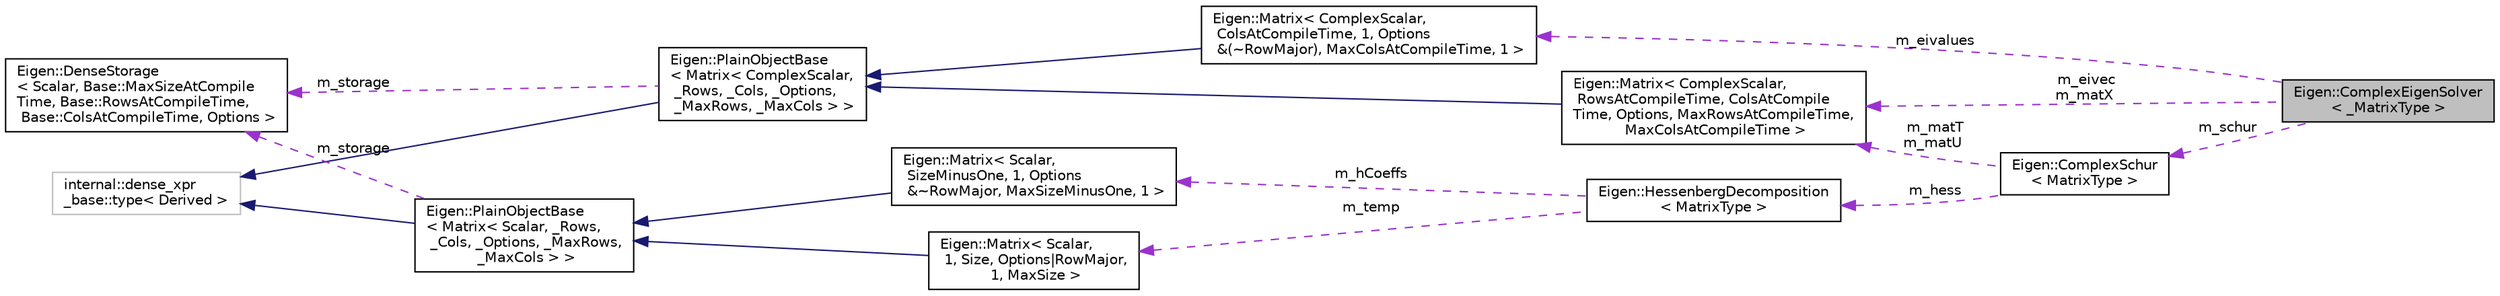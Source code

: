 digraph "Eigen::ComplexEigenSolver&lt; _MatrixType &gt;"
{
  edge [fontname="Helvetica",fontsize="10",labelfontname="Helvetica",labelfontsize="10"];
  node [fontname="Helvetica",fontsize="10",shape=record];
  rankdir="LR";
  Node1 [label="Eigen::ComplexEigenSolver\l\< _MatrixType \>",height=0.2,width=0.4,color="black", fillcolor="grey75", style="filled", fontcolor="black"];
  Node2 -> Node1 [dir="back",color="darkorchid3",fontsize="10",style="dashed",label=" m_eivec\nm_matX" ,fontname="Helvetica"];
  Node2 [label="Eigen::Matrix\< ComplexScalar,\l RowsAtCompileTime, ColsAtCompile\lTime, Options, MaxRowsAtCompileTime,\l MaxColsAtCompileTime \>",height=0.2,width=0.4,color="black", fillcolor="white", style="filled",URL="$class_eigen_1_1_matrix.html"];
  Node3 -> Node2 [dir="back",color="midnightblue",fontsize="10",style="solid",fontname="Helvetica"];
  Node3 [label="Eigen::PlainObjectBase\l\< Matrix\< ComplexScalar,\l _Rows, _Cols, _Options,\l _MaxRows, _MaxCols \> \>",height=0.2,width=0.4,color="black", fillcolor="white", style="filled",URL="$class_eigen_1_1_plain_object_base.html",tooltip="Dense storage base class for matrices and arrays. "];
  Node4 -> Node3 [dir="back",color="midnightblue",fontsize="10",style="solid",fontname="Helvetica"];
  Node4 [label="internal::dense_xpr\l_base::type\< Derived \>",height=0.2,width=0.4,color="grey75", fillcolor="white", style="filled"];
  Node5 -> Node3 [dir="back",color="darkorchid3",fontsize="10",style="dashed",label=" m_storage" ,fontname="Helvetica"];
  Node5 [label="Eigen::DenseStorage\l\< Scalar, Base::MaxSizeAtCompile\lTime, Base::RowsAtCompileTime,\l Base::ColsAtCompileTime, Options \>",height=0.2,width=0.4,color="black", fillcolor="white", style="filled",URL="$class_eigen_1_1_dense_storage.html"];
  Node6 -> Node1 [dir="back",color="darkorchid3",fontsize="10",style="dashed",label=" m_eivalues" ,fontname="Helvetica"];
  Node6 [label="Eigen::Matrix\< ComplexScalar,\l ColsAtCompileTime, 1, Options\l &(~RowMajor), MaxColsAtCompileTime, 1 \>",height=0.2,width=0.4,color="black", fillcolor="white", style="filled",URL="$class_eigen_1_1_matrix.html"];
  Node3 -> Node6 [dir="back",color="midnightblue",fontsize="10",style="solid",fontname="Helvetica"];
  Node7 -> Node1 [dir="back",color="darkorchid3",fontsize="10",style="dashed",label=" m_schur" ,fontname="Helvetica"];
  Node7 [label="Eigen::ComplexSchur\l\< MatrixType \>",height=0.2,width=0.4,color="black", fillcolor="white", style="filled",URL="$class_eigen_1_1_complex_schur.html"];
  Node2 -> Node7 [dir="back",color="darkorchid3",fontsize="10",style="dashed",label=" m_matT\nm_matU" ,fontname="Helvetica"];
  Node8 -> Node7 [dir="back",color="darkorchid3",fontsize="10",style="dashed",label=" m_hess" ,fontname="Helvetica"];
  Node8 [label="Eigen::HessenbergDecomposition\l\< MatrixType \>",height=0.2,width=0.4,color="black", fillcolor="white", style="filled",URL="$class_eigen_1_1_hessenberg_decomposition.html"];
  Node9 -> Node8 [dir="back",color="darkorchid3",fontsize="10",style="dashed",label=" m_hCoeffs" ,fontname="Helvetica"];
  Node9 [label="Eigen::Matrix\< Scalar,\l SizeMinusOne, 1, Options\l &~RowMajor, MaxSizeMinusOne, 1 \>",height=0.2,width=0.4,color="black", fillcolor="white", style="filled",URL="$class_eigen_1_1_matrix.html"];
  Node10 -> Node9 [dir="back",color="midnightblue",fontsize="10",style="solid",fontname="Helvetica"];
  Node10 [label="Eigen::PlainObjectBase\l\< Matrix\< Scalar, _Rows,\l _Cols, _Options, _MaxRows,\l _MaxCols \> \>",height=0.2,width=0.4,color="black", fillcolor="white", style="filled",URL="$class_eigen_1_1_plain_object_base.html",tooltip="Dense storage base class for matrices and arrays. "];
  Node4 -> Node10 [dir="back",color="midnightblue",fontsize="10",style="solid",fontname="Helvetica"];
  Node5 -> Node10 [dir="back",color="darkorchid3",fontsize="10",style="dashed",label=" m_storage" ,fontname="Helvetica"];
  Node11 -> Node8 [dir="back",color="darkorchid3",fontsize="10",style="dashed",label=" m_temp" ,fontname="Helvetica"];
  Node11 [label="Eigen::Matrix\< Scalar,\l 1, Size, Options\|RowMajor,\l 1, MaxSize \>",height=0.2,width=0.4,color="black", fillcolor="white", style="filled",URL="$class_eigen_1_1_matrix.html"];
  Node10 -> Node11 [dir="back",color="midnightblue",fontsize="10",style="solid",fontname="Helvetica"];
}
